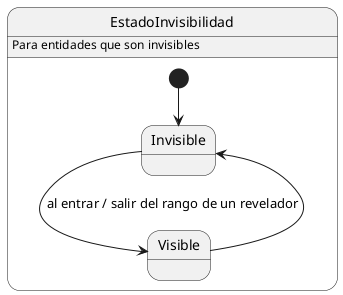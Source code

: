@startuml
'https://plantuml.com/state-diagram

state EstadoInvisibilidad{
EstadoInvisibilidad: Para entidades que son invisibles
        [*] --> Invisible
        Invisible --> Visible : al entrar / salir del rango de un revelador
        Visible --> Invisible
}
@enduml